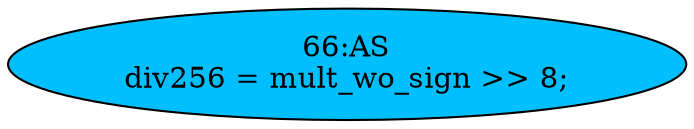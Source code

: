 strict digraph "" {
	node [label="\N"];
	"66:AS"	 [ast="<pyverilog.vparser.ast.Assign object at 0x7f71c7ce9350>",
		def_var="['div256']",
		fillcolor=deepskyblue,
		label="66:AS
div256 = mult_wo_sign >> 8;",
		statements="[]",
		style=filled,
		typ=Assign,
		use_var="['mult_wo_sign']"];
}
